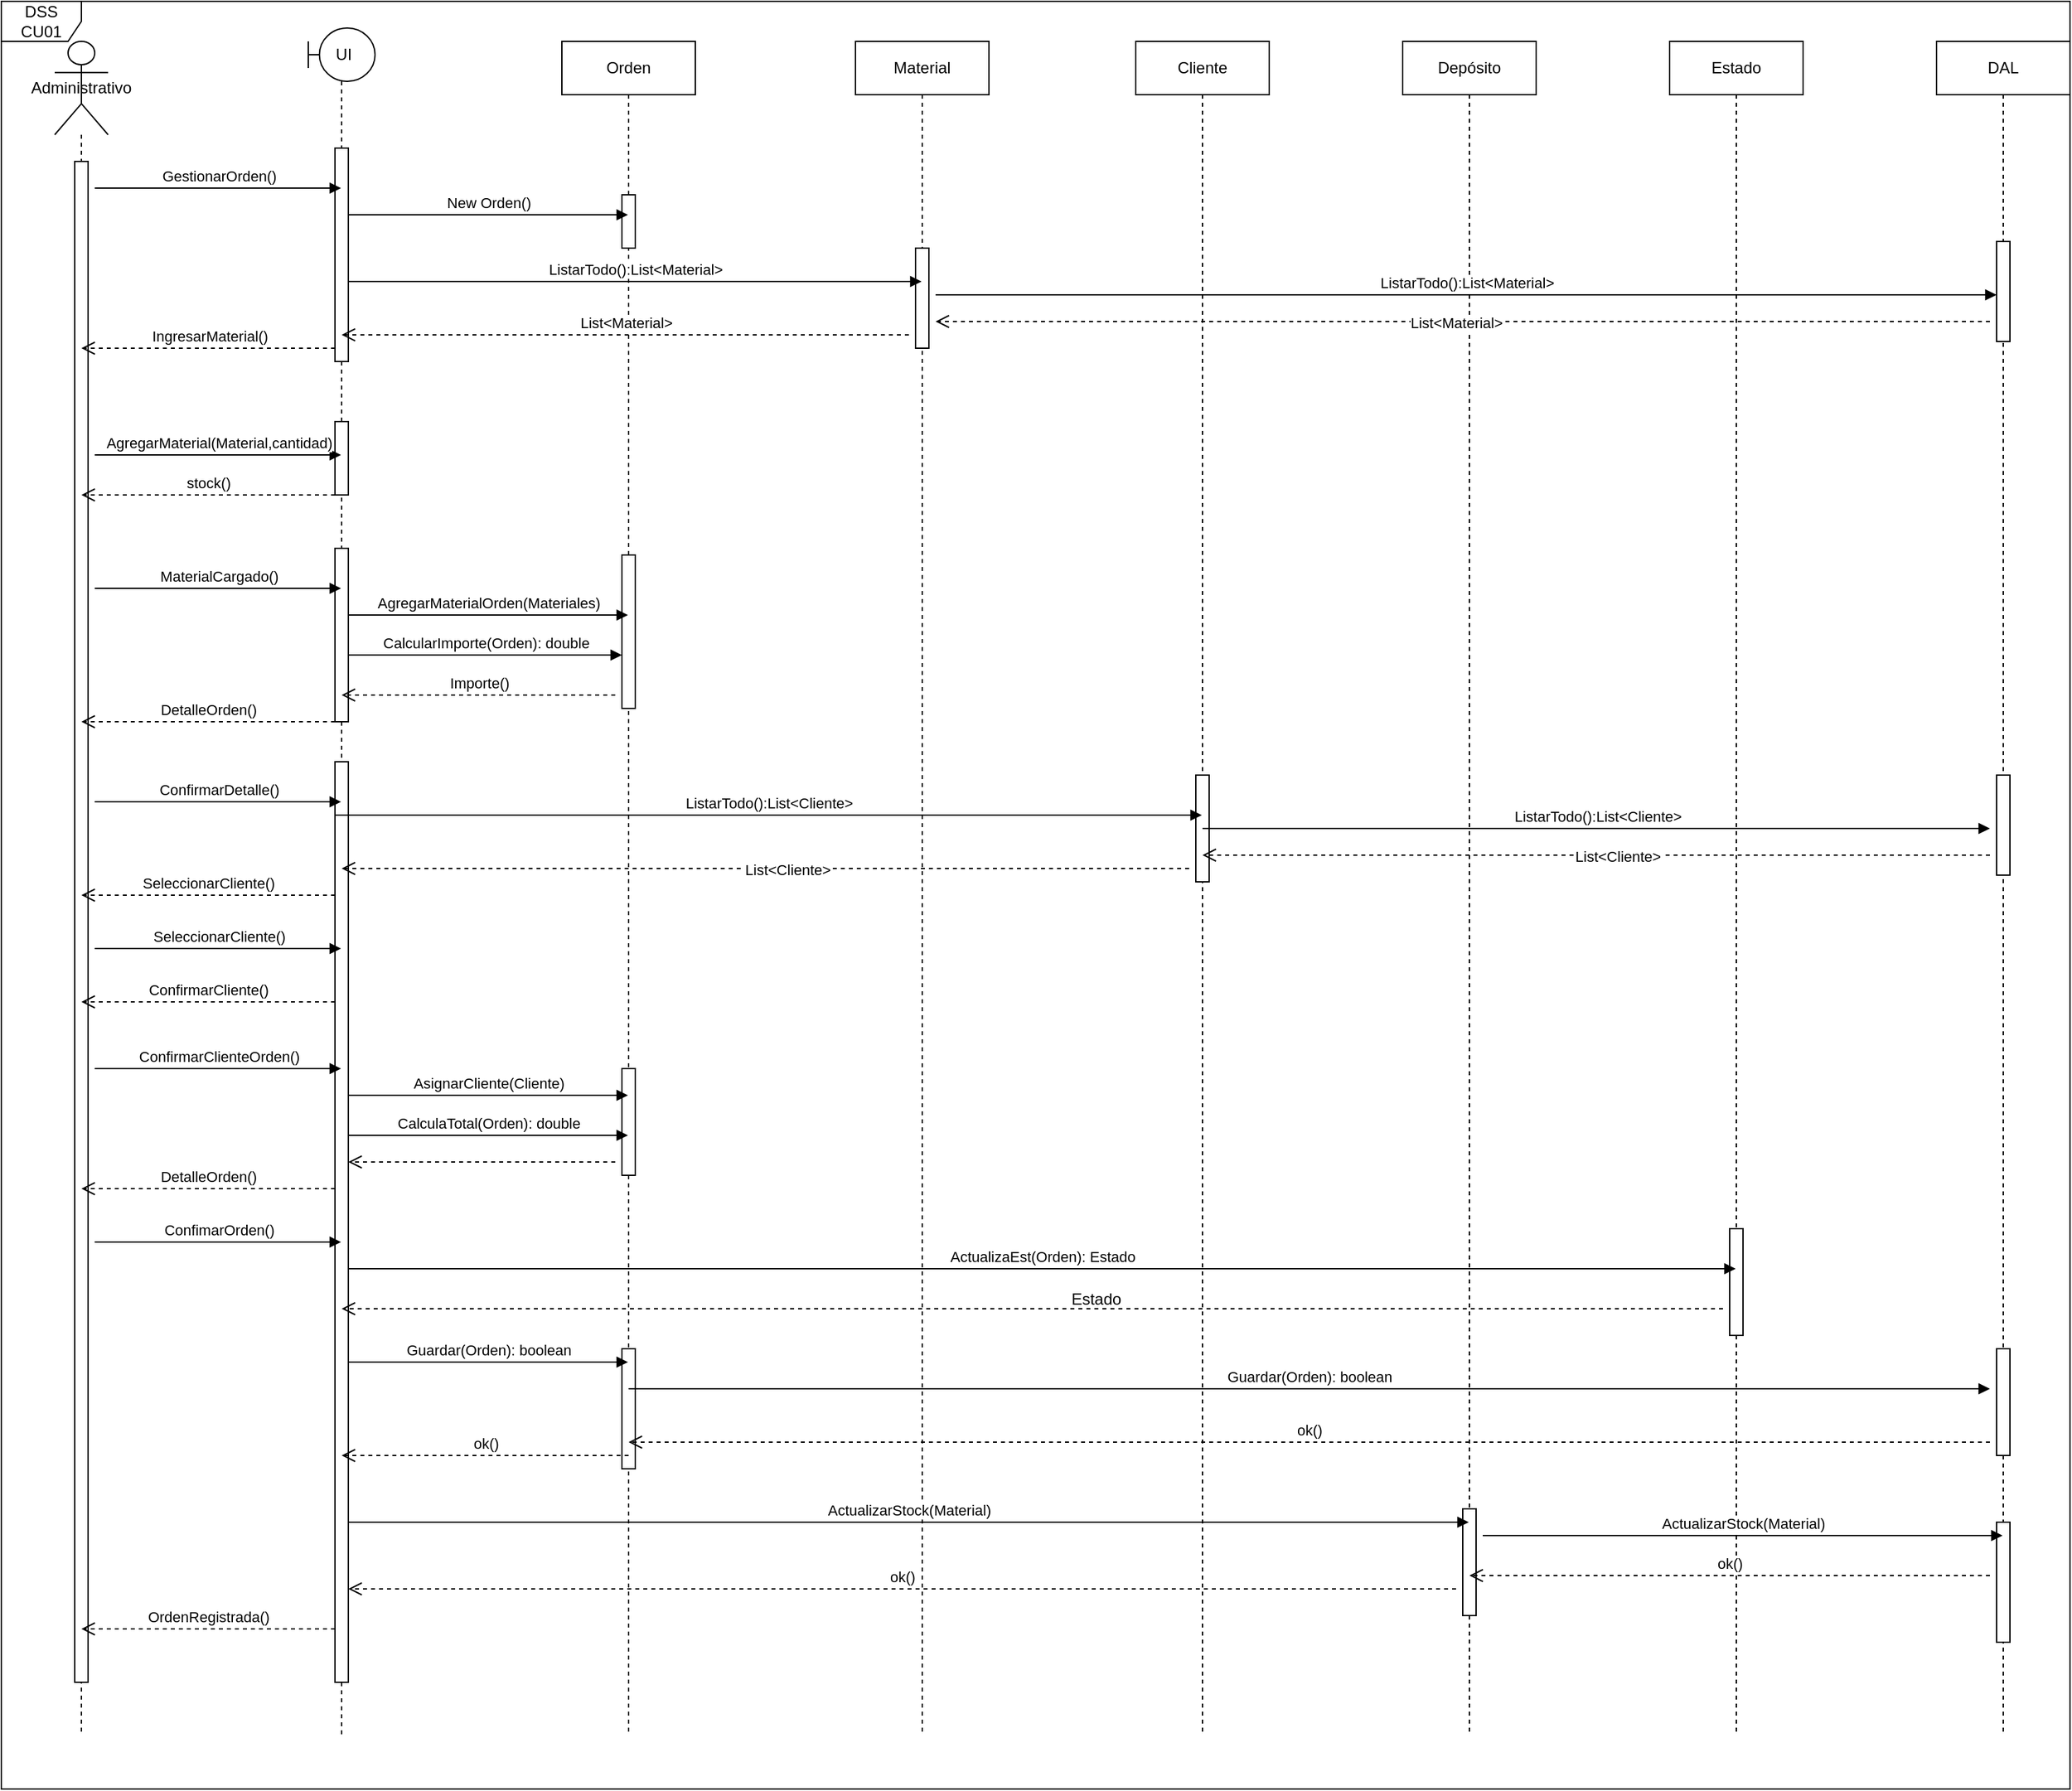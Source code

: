 <mxfile version="24.3.1" type="device">
  <diagram name="Página-1" id="m9ZndN7nmzCK5hT9F_v3">
    <mxGraphModel dx="1036" dy="596" grid="1" gridSize="10" guides="1" tooltips="1" connect="1" arrows="1" fold="1" page="1" pageScale="1" pageWidth="827" pageHeight="1169" math="0" shadow="0">
      <root>
        <mxCell id="0" />
        <mxCell id="1" parent="0" />
        <mxCell id="9VXy--A187to3JnxstHk-1" value="Administrativo" style="shape=umlLifeline;perimeter=lifelinePerimeter;whiteSpace=wrap;html=1;container=1;dropTarget=0;collapsible=0;recursiveResize=0;outlineConnect=0;portConstraint=eastwest;newEdgeStyle={&quot;curved&quot;:0,&quot;rounded&quot;:0};participant=umlActor;size=70;" vertex="1" parent="1">
          <mxGeometry x="90" y="250" width="40" height="1270" as="geometry" />
        </mxCell>
        <mxCell id="9VXy--A187to3JnxstHk-9" value="" style="html=1;points=[[0,0,0,0,5],[0,1,0,0,-5],[1,0,0,0,5],[1,1,0,0,-5]];perimeter=orthogonalPerimeter;outlineConnect=0;targetShapes=umlLifeline;portConstraint=eastwest;newEdgeStyle={&quot;curved&quot;:0,&quot;rounded&quot;:0};" vertex="1" parent="9VXy--A187to3JnxstHk-1">
          <mxGeometry x="15" y="90" width="10" height="1140" as="geometry" />
        </mxCell>
        <mxCell id="9VXy--A187to3JnxstHk-2" value="&amp;nbsp;UI" style="shape=umlLifeline;perimeter=lifelinePerimeter;whiteSpace=wrap;html=1;container=1;dropTarget=0;collapsible=0;recursiveResize=0;outlineConnect=0;portConstraint=eastwest;newEdgeStyle={&quot;curved&quot;:0,&quot;rounded&quot;:0};participant=umlBoundary;" vertex="1" parent="1">
          <mxGeometry x="280" y="240" width="50" height="1280" as="geometry" />
        </mxCell>
        <mxCell id="9VXy--A187to3JnxstHk-10" value="" style="html=1;points=[[0,0,0,0,5],[0,1,0,0,-5],[1,0,0,0,5],[1,1,0,0,-5]];perimeter=orthogonalPerimeter;outlineConnect=0;targetShapes=umlLifeline;portConstraint=eastwest;newEdgeStyle={&quot;curved&quot;:0,&quot;rounded&quot;:0};" vertex="1" parent="9VXy--A187to3JnxstHk-2">
          <mxGeometry x="20" y="90" width="10" height="160" as="geometry" />
        </mxCell>
        <mxCell id="9VXy--A187to3JnxstHk-23" value="" style="html=1;points=[[0,0,0,0,5],[0,1,0,0,-5],[1,0,0,0,5],[1,1,0,0,-5]];perimeter=orthogonalPerimeter;outlineConnect=0;targetShapes=umlLifeline;portConstraint=eastwest;newEdgeStyle={&quot;curved&quot;:0,&quot;rounded&quot;:0};" vertex="1" parent="9VXy--A187to3JnxstHk-2">
          <mxGeometry x="20" y="295" width="10" height="55" as="geometry" />
        </mxCell>
        <mxCell id="9VXy--A187to3JnxstHk-26" value="" style="html=1;points=[[0,0,0,0,5],[0,1,0,0,-5],[1,0,0,0,5],[1,1,0,0,-5]];perimeter=orthogonalPerimeter;outlineConnect=0;targetShapes=umlLifeline;portConstraint=eastwest;newEdgeStyle={&quot;curved&quot;:0,&quot;rounded&quot;:0};" vertex="1" parent="9VXy--A187to3JnxstHk-2">
          <mxGeometry x="20" y="390" width="10" height="130" as="geometry" />
        </mxCell>
        <mxCell id="9VXy--A187to3JnxstHk-33" value="" style="html=1;points=[[0,0,0,0,5],[0,1,0,0,-5],[1,0,0,0,5],[1,1,0,0,-5]];perimeter=orthogonalPerimeter;outlineConnect=0;targetShapes=umlLifeline;portConstraint=eastwest;newEdgeStyle={&quot;curved&quot;:0,&quot;rounded&quot;:0};" vertex="1" parent="9VXy--A187to3JnxstHk-2">
          <mxGeometry x="20" y="550" width="10" height="690" as="geometry" />
        </mxCell>
        <mxCell id="9VXy--A187to3JnxstHk-3" value="Orden" style="shape=umlLifeline;perimeter=lifelinePerimeter;whiteSpace=wrap;html=1;container=1;dropTarget=0;collapsible=0;recursiveResize=0;outlineConnect=0;portConstraint=eastwest;newEdgeStyle={&quot;curved&quot;:0,&quot;rounded&quot;:0};" vertex="1" parent="1">
          <mxGeometry x="470" y="250" width="100" height="1270" as="geometry" />
        </mxCell>
        <mxCell id="9VXy--A187to3JnxstHk-12" value="" style="html=1;points=[[0,0,0,0,5],[0,1,0,0,-5],[1,0,0,0,5],[1,1,0,0,-5]];perimeter=orthogonalPerimeter;outlineConnect=0;targetShapes=umlLifeline;portConstraint=eastwest;newEdgeStyle={&quot;curved&quot;:0,&quot;rounded&quot;:0};" vertex="1" parent="9VXy--A187to3JnxstHk-3">
          <mxGeometry x="45" y="115" width="10" height="40" as="geometry" />
        </mxCell>
        <mxCell id="9VXy--A187to3JnxstHk-28" value="" style="html=1;points=[[0,0,0,0,5],[0,1,0,0,-5],[1,0,0,0,5],[1,1,0,0,-5]];perimeter=orthogonalPerimeter;outlineConnect=0;targetShapes=umlLifeline;portConstraint=eastwest;newEdgeStyle={&quot;curved&quot;:0,&quot;rounded&quot;:0};" vertex="1" parent="9VXy--A187to3JnxstHk-3">
          <mxGeometry x="45" y="385" width="10" height="115" as="geometry" />
        </mxCell>
        <mxCell id="9VXy--A187to3JnxstHk-45" value="" style="html=1;points=[[0,0,0,0,5],[0,1,0,0,-5],[1,0,0,0,5],[1,1,0,0,-5]];perimeter=orthogonalPerimeter;outlineConnect=0;targetShapes=umlLifeline;portConstraint=eastwest;newEdgeStyle={&quot;curved&quot;:0,&quot;rounded&quot;:0};" vertex="1" parent="9VXy--A187to3JnxstHk-3">
          <mxGeometry x="45" y="770" width="10" height="80" as="geometry" />
        </mxCell>
        <mxCell id="9VXy--A187to3JnxstHk-56" value="" style="html=1;points=[[0,0,0,0,5],[0,1,0,0,-5],[1,0,0,0,5],[1,1,0,0,-5]];perimeter=orthogonalPerimeter;outlineConnect=0;targetShapes=umlLifeline;portConstraint=eastwest;newEdgeStyle={&quot;curved&quot;:0,&quot;rounded&quot;:0};" vertex="1" parent="9VXy--A187to3JnxstHk-3">
          <mxGeometry x="45" y="980" width="10" height="90" as="geometry" />
        </mxCell>
        <mxCell id="9VXy--A187to3JnxstHk-4" value="Material" style="shape=umlLifeline;perimeter=lifelinePerimeter;whiteSpace=wrap;html=1;container=1;dropTarget=0;collapsible=0;recursiveResize=0;outlineConnect=0;portConstraint=eastwest;newEdgeStyle={&quot;curved&quot;:0,&quot;rounded&quot;:0};" vertex="1" parent="1">
          <mxGeometry x="690" y="250" width="100" height="1270" as="geometry" />
        </mxCell>
        <mxCell id="9VXy--A187to3JnxstHk-14" value="" style="html=1;points=[[0,0,0,0,5],[0,1,0,0,-5],[1,0,0,0,5],[1,1,0,0,-5]];perimeter=orthogonalPerimeter;outlineConnect=0;targetShapes=umlLifeline;portConstraint=eastwest;newEdgeStyle={&quot;curved&quot;:0,&quot;rounded&quot;:0};" vertex="1" parent="9VXy--A187to3JnxstHk-4">
          <mxGeometry x="45" y="155" width="10" height="75" as="geometry" />
        </mxCell>
        <mxCell id="9VXy--A187to3JnxstHk-5" value="Cliente&lt;span style=&quot;color: rgba(0, 0, 0, 0); font-family: monospace; font-size: 0px; text-align: start; text-wrap: nowrap;&quot;&gt;%3CmxGraphModel%3E%3Croot%3E%3CmxCell%20id%3D%220%22%2F%3E%3CmxCell%20id%3D%221%22%20parent%3D%220%22%2F%3E%3CmxCell%20id%3D%222%22%20value%3D%22Material%22%20style%3D%22shape%3DumlLifeline%3Bperimeter%3DlifelinePerimeter%3BwhiteSpace%3Dwrap%3Bhtml%3D1%3Bcontainer%3D1%3BdropTarget%3D0%3Bcollapsible%3D0%3BrecursiveResize%3D0%3BoutlineConnect%3D0%3BportConstraint%3Deastwest%3BnewEdgeStyle%3D%7B%26quot%3Bcurved%26quot%3B%3A0%2C%26quot%3Brounded%26quot%3B%3A0%7D%3B%22%20vertex%3D%221%22%20parent%3D%221%22%3E%3CmxGeometry%20x%3D%22710%22%20y%3D%22250%22%20width%3D%22100%22%20height%3D%22850%22%20as%3D%22geometry%22%2F%3E%3C%2FmxCell%3E%3C%2Froot%3E%3C%2FmxGraphModel%3E&lt;/span&gt;" style="shape=umlLifeline;perimeter=lifelinePerimeter;whiteSpace=wrap;html=1;container=1;dropTarget=0;collapsible=0;recursiveResize=0;outlineConnect=0;portConstraint=eastwest;newEdgeStyle={&quot;curved&quot;:0,&quot;rounded&quot;:0};" vertex="1" parent="1">
          <mxGeometry x="900" y="250" width="100" height="1270" as="geometry" />
        </mxCell>
        <mxCell id="9VXy--A187to3JnxstHk-35" value="" style="html=1;points=[[0,0,0,0,5],[0,1,0,0,-5],[1,0,0,0,5],[1,1,0,0,-5]];perimeter=orthogonalPerimeter;outlineConnect=0;targetShapes=umlLifeline;portConstraint=eastwest;newEdgeStyle={&quot;curved&quot;:0,&quot;rounded&quot;:0};" vertex="1" parent="9VXy--A187to3JnxstHk-5">
          <mxGeometry x="45" y="550" width="10" height="80" as="geometry" />
        </mxCell>
        <mxCell id="9VXy--A187to3JnxstHk-6" value="Depósito" style="shape=umlLifeline;perimeter=lifelinePerimeter;whiteSpace=wrap;html=1;container=1;dropTarget=0;collapsible=0;recursiveResize=0;outlineConnect=0;portConstraint=eastwest;newEdgeStyle={&quot;curved&quot;:0,&quot;rounded&quot;:0};" vertex="1" parent="1">
          <mxGeometry x="1100" y="250" width="100" height="1270" as="geometry" />
        </mxCell>
        <mxCell id="9VXy--A187to3JnxstHk-61" value="" style="html=1;points=[[0,0,0,0,5],[0,1,0,0,-5],[1,0,0,0,5],[1,1,0,0,-5]];perimeter=orthogonalPerimeter;outlineConnect=0;targetShapes=umlLifeline;portConstraint=eastwest;newEdgeStyle={&quot;curved&quot;:0,&quot;rounded&quot;:0};" vertex="1" parent="9VXy--A187to3JnxstHk-6">
          <mxGeometry x="45" y="1100" width="10" height="80" as="geometry" />
        </mxCell>
        <mxCell id="9VXy--A187to3JnxstHk-7" value="Estado" style="shape=umlLifeline;perimeter=lifelinePerimeter;whiteSpace=wrap;html=1;container=1;dropTarget=0;collapsible=0;recursiveResize=0;outlineConnect=0;portConstraint=eastwest;newEdgeStyle={&quot;curved&quot;:0,&quot;rounded&quot;:0};" vertex="1" parent="1">
          <mxGeometry x="1300" y="250" width="100" height="1270" as="geometry" />
        </mxCell>
        <mxCell id="9VXy--A187to3JnxstHk-52" value="" style="html=1;points=[[0,0,0,0,5],[0,1,0,0,-5],[1,0,0,0,5],[1,1,0,0,-5]];perimeter=orthogonalPerimeter;outlineConnect=0;targetShapes=umlLifeline;portConstraint=eastwest;newEdgeStyle={&quot;curved&quot;:0,&quot;rounded&quot;:0};" vertex="1" parent="9VXy--A187to3JnxstHk-7">
          <mxGeometry x="45" y="890" width="10" height="80" as="geometry" />
        </mxCell>
        <mxCell id="9VXy--A187to3JnxstHk-8" value="DAL" style="shape=umlLifeline;perimeter=lifelinePerimeter;whiteSpace=wrap;html=1;container=1;dropTarget=0;collapsible=0;recursiveResize=0;outlineConnect=0;portConstraint=eastwest;newEdgeStyle={&quot;curved&quot;:0,&quot;rounded&quot;:0};" vertex="1" parent="1">
          <mxGeometry x="1500" y="250" width="100" height="1270" as="geometry" />
        </mxCell>
        <mxCell id="9VXy--A187to3JnxstHk-16" value="" style="html=1;points=[[0,0,0,0,5],[0,1,0,0,-5],[1,0,0,0,5],[1,1,0,0,-5]];perimeter=orthogonalPerimeter;outlineConnect=0;targetShapes=umlLifeline;portConstraint=eastwest;newEdgeStyle={&quot;curved&quot;:0,&quot;rounded&quot;:0};" vertex="1" parent="9VXy--A187to3JnxstHk-8">
          <mxGeometry x="45" y="150" width="10" height="75" as="geometry" />
        </mxCell>
        <mxCell id="9VXy--A187to3JnxstHk-37" value="" style="html=1;points=[[0,0,0,0,5],[0,1,0,0,-5],[1,0,0,0,5],[1,1,0,0,-5]];perimeter=orthogonalPerimeter;outlineConnect=0;targetShapes=umlLifeline;portConstraint=eastwest;newEdgeStyle={&quot;curved&quot;:0,&quot;rounded&quot;:0};" vertex="1" parent="9VXy--A187to3JnxstHk-8">
          <mxGeometry x="45" y="550" width="10" height="75" as="geometry" />
        </mxCell>
        <mxCell id="9VXy--A187to3JnxstHk-57" value="" style="html=1;points=[[0,0,0,0,5],[0,1,0,0,-5],[1,0,0,0,5],[1,1,0,0,-5]];perimeter=orthogonalPerimeter;outlineConnect=0;targetShapes=umlLifeline;portConstraint=eastwest;newEdgeStyle={&quot;curved&quot;:0,&quot;rounded&quot;:0};" vertex="1" parent="9VXy--A187to3JnxstHk-8">
          <mxGeometry x="45" y="980" width="10" height="80" as="geometry" />
        </mxCell>
        <mxCell id="9VXy--A187to3JnxstHk-63" value="" style="html=1;points=[[0,0,0,0,5],[0,1,0,0,-5],[1,0,0,0,5],[1,1,0,0,-5]];perimeter=orthogonalPerimeter;outlineConnect=0;targetShapes=umlLifeline;portConstraint=eastwest;newEdgeStyle={&quot;curved&quot;:0,&quot;rounded&quot;:0};" vertex="1" parent="9VXy--A187to3JnxstHk-8">
          <mxGeometry x="45" y="1110" width="10" height="90" as="geometry" />
        </mxCell>
        <mxCell id="9VXy--A187to3JnxstHk-11" value="GestionarOrden()" style="html=1;verticalAlign=bottom;endArrow=block;curved=0;rounded=0;" edge="1" parent="1" target="9VXy--A187to3JnxstHk-2">
          <mxGeometry width="80" relative="1" as="geometry">
            <mxPoint x="120" y="360" as="sourcePoint" />
            <mxPoint x="200" y="360" as="targetPoint" />
          </mxGeometry>
        </mxCell>
        <mxCell id="9VXy--A187to3JnxstHk-13" value="New Orden()" style="html=1;verticalAlign=bottom;endArrow=block;curved=0;rounded=0;" edge="1" parent="1" target="9VXy--A187to3JnxstHk-3">
          <mxGeometry width="80" relative="1" as="geometry">
            <mxPoint x="310" y="380" as="sourcePoint" />
            <mxPoint x="390" y="380" as="targetPoint" />
          </mxGeometry>
        </mxCell>
        <mxCell id="9VXy--A187to3JnxstHk-15" value="ListarTodo():List&amp;lt;Material&amp;gt;" style="html=1;verticalAlign=bottom;endArrow=block;curved=0;rounded=0;" edge="1" parent="1" target="9VXy--A187to3JnxstHk-4">
          <mxGeometry x="0.001" width="80" relative="1" as="geometry">
            <mxPoint x="310" y="430" as="sourcePoint" />
            <mxPoint x="390" y="430" as="targetPoint" />
            <mxPoint as="offset" />
          </mxGeometry>
        </mxCell>
        <mxCell id="9VXy--A187to3JnxstHk-17" value="ListarTodo():List&amp;lt;Material&amp;gt;" style="html=1;verticalAlign=bottom;endArrow=block;curved=0;rounded=0;" edge="1" parent="1" target="9VXy--A187to3JnxstHk-16">
          <mxGeometry width="80" relative="1" as="geometry">
            <mxPoint x="750" y="440" as="sourcePoint" />
            <mxPoint x="1170" y="440" as="targetPoint" />
          </mxGeometry>
        </mxCell>
        <mxCell id="9VXy--A187to3JnxstHk-20" value="List&amp;lt;Material&amp;gt;" style="html=1;verticalAlign=bottom;endArrow=open;dashed=1;endSize=8;curved=0;rounded=0;" edge="1" parent="1">
          <mxGeometry x="0.013" y="10" relative="1" as="geometry">
            <mxPoint x="1540" y="460" as="sourcePoint" />
            <mxPoint x="750" y="460" as="targetPoint" />
            <mxPoint as="offset" />
          </mxGeometry>
        </mxCell>
        <mxCell id="9VXy--A187to3JnxstHk-21" value="List&amp;lt;Material&amp;gt;" style="html=1;verticalAlign=bottom;endArrow=open;dashed=1;endSize=8;curved=0;rounded=0;" edge="1" parent="1" target="9VXy--A187to3JnxstHk-2">
          <mxGeometry relative="1" as="geometry">
            <mxPoint x="730" y="470" as="sourcePoint" />
            <mxPoint x="650" y="470" as="targetPoint" />
          </mxGeometry>
        </mxCell>
        <mxCell id="9VXy--A187to3JnxstHk-22" value="IngresarMaterial()" style="html=1;verticalAlign=bottom;endArrow=open;dashed=1;endSize=8;curved=0;rounded=0;" edge="1" parent="1" target="9VXy--A187to3JnxstHk-1">
          <mxGeometry x="-0.003" relative="1" as="geometry">
            <mxPoint x="300" y="480" as="sourcePoint" />
            <mxPoint x="220" y="480" as="targetPoint" />
            <mxPoint as="offset" />
          </mxGeometry>
        </mxCell>
        <mxCell id="9VXy--A187to3JnxstHk-24" value="AgregarMaterial(Material,cantidad)" style="html=1;verticalAlign=bottom;endArrow=block;curved=0;rounded=0;" edge="1" parent="1" target="9VXy--A187to3JnxstHk-2">
          <mxGeometry width="80" relative="1" as="geometry">
            <mxPoint x="120" y="560" as="sourcePoint" />
            <mxPoint x="200" y="560" as="targetPoint" />
          </mxGeometry>
        </mxCell>
        <mxCell id="9VXy--A187to3JnxstHk-25" value="stock()" style="html=1;verticalAlign=bottom;endArrow=open;dashed=1;endSize=8;curved=0;rounded=0;" edge="1" parent="1" target="9VXy--A187to3JnxstHk-1">
          <mxGeometry relative="1" as="geometry">
            <mxPoint x="300" y="590" as="sourcePoint" />
            <mxPoint x="220" y="590" as="targetPoint" />
          </mxGeometry>
        </mxCell>
        <mxCell id="9VXy--A187to3JnxstHk-27" value="MaterialCargado()" style="html=1;verticalAlign=bottom;endArrow=block;curved=0;rounded=0;" edge="1" parent="1" target="9VXy--A187to3JnxstHk-2">
          <mxGeometry width="80" relative="1" as="geometry">
            <mxPoint x="120" y="660" as="sourcePoint" />
            <mxPoint x="200" y="660" as="targetPoint" />
          </mxGeometry>
        </mxCell>
        <mxCell id="9VXy--A187to3JnxstHk-29" value="AgregarMaterialOrden(Materiales)" style="html=1;verticalAlign=bottom;endArrow=block;curved=0;rounded=0;" edge="1" parent="1" target="9VXy--A187to3JnxstHk-3">
          <mxGeometry width="80" relative="1" as="geometry">
            <mxPoint x="310" y="680" as="sourcePoint" />
            <mxPoint x="390" y="680" as="targetPoint" />
          </mxGeometry>
        </mxCell>
        <mxCell id="9VXy--A187to3JnxstHk-30" value="CalcularImporte(Orden): double" style="html=1;verticalAlign=bottom;endArrow=block;curved=0;rounded=0;" edge="1" parent="1" target="9VXy--A187to3JnxstHk-28">
          <mxGeometry width="80" relative="1" as="geometry">
            <mxPoint x="310" y="710" as="sourcePoint" />
            <mxPoint x="390" y="710" as="targetPoint" />
          </mxGeometry>
        </mxCell>
        <mxCell id="9VXy--A187to3JnxstHk-31" value="Importe()" style="html=1;verticalAlign=bottom;endArrow=open;dashed=1;endSize=8;curved=0;rounded=0;" edge="1" parent="1" target="9VXy--A187to3JnxstHk-2">
          <mxGeometry relative="1" as="geometry">
            <mxPoint x="510" y="740" as="sourcePoint" />
            <mxPoint x="430" y="740" as="targetPoint" />
          </mxGeometry>
        </mxCell>
        <mxCell id="9VXy--A187to3JnxstHk-32" value="DetalleOrden()" style="html=1;verticalAlign=bottom;endArrow=open;dashed=1;endSize=8;curved=0;rounded=0;" edge="1" parent="1" target="9VXy--A187to3JnxstHk-1">
          <mxGeometry relative="1" as="geometry">
            <mxPoint x="300" y="760" as="sourcePoint" />
            <mxPoint x="220" y="760" as="targetPoint" />
          </mxGeometry>
        </mxCell>
        <mxCell id="9VXy--A187to3JnxstHk-34" value="ConfirmarDetalle()" style="html=1;verticalAlign=bottom;endArrow=block;curved=0;rounded=0;" edge="1" parent="1" target="9VXy--A187to3JnxstHk-2">
          <mxGeometry width="80" relative="1" as="geometry">
            <mxPoint x="120" y="820" as="sourcePoint" />
            <mxPoint x="200" y="820" as="targetPoint" />
          </mxGeometry>
        </mxCell>
        <mxCell id="9VXy--A187to3JnxstHk-36" value="ListarTodo():List&amp;lt;Cliente&amp;gt;" style="html=1;verticalAlign=bottom;endArrow=block;curved=0;rounded=0;" edge="1" parent="1" target="9VXy--A187to3JnxstHk-5">
          <mxGeometry x="0.001" width="80" relative="1" as="geometry">
            <mxPoint x="300" y="830" as="sourcePoint" />
            <mxPoint x="380" y="830" as="targetPoint" />
            <mxPoint as="offset" />
          </mxGeometry>
        </mxCell>
        <mxCell id="9VXy--A187to3JnxstHk-38" value="ListarTodo():List&amp;lt;Cliente&amp;gt;" style="html=1;verticalAlign=bottom;endArrow=block;curved=0;rounded=0;" edge="1" parent="1">
          <mxGeometry x="0.001" width="80" relative="1" as="geometry">
            <mxPoint x="950" y="840" as="sourcePoint" />
            <mxPoint x="1540" y="840" as="targetPoint" />
            <mxPoint as="offset" />
          </mxGeometry>
        </mxCell>
        <mxCell id="9VXy--A187to3JnxstHk-39" value="List&amp;lt;Cliente&amp;gt;" style="html=1;verticalAlign=bottom;endArrow=open;dashed=1;endSize=8;curved=0;rounded=0;" edge="1" parent="1" target="9VXy--A187to3JnxstHk-5">
          <mxGeometry x="-0.052" y="10" relative="1" as="geometry">
            <mxPoint x="1540" y="860" as="sourcePoint" />
            <mxPoint x="1460" y="860" as="targetPoint" />
            <mxPoint as="offset" />
          </mxGeometry>
        </mxCell>
        <mxCell id="9VXy--A187to3JnxstHk-40" value="List&amp;lt;Cliente&amp;gt;" style="html=1;verticalAlign=bottom;endArrow=open;dashed=1;endSize=8;curved=0;rounded=0;" edge="1" parent="1" target="9VXy--A187to3JnxstHk-2">
          <mxGeometry x="-0.052" y="10" relative="1" as="geometry">
            <mxPoint x="940" y="870" as="sourcePoint" />
            <mxPoint x="350" y="870" as="targetPoint" />
            <mxPoint as="offset" />
          </mxGeometry>
        </mxCell>
        <mxCell id="9VXy--A187to3JnxstHk-41" value="SeleccionarCliente()" style="html=1;verticalAlign=bottom;endArrow=open;dashed=1;endSize=8;curved=0;rounded=0;" edge="1" parent="1" target="9VXy--A187to3JnxstHk-1">
          <mxGeometry relative="1" as="geometry">
            <mxPoint x="300" y="890" as="sourcePoint" />
            <mxPoint x="220" y="890" as="targetPoint" />
          </mxGeometry>
        </mxCell>
        <mxCell id="9VXy--A187to3JnxstHk-42" value="SeleccionarCliente()" style="html=1;verticalAlign=bottom;endArrow=block;curved=0;rounded=0;" edge="1" parent="1" target="9VXy--A187to3JnxstHk-2">
          <mxGeometry width="80" relative="1" as="geometry">
            <mxPoint x="120" y="930" as="sourcePoint" />
            <mxPoint x="200" y="930" as="targetPoint" />
          </mxGeometry>
        </mxCell>
        <mxCell id="9VXy--A187to3JnxstHk-43" value="ConfirmarCliente()" style="html=1;verticalAlign=bottom;endArrow=open;dashed=1;endSize=8;curved=0;rounded=0;" edge="1" parent="1">
          <mxGeometry relative="1" as="geometry">
            <mxPoint x="300" y="970" as="sourcePoint" />
            <mxPoint x="110" y="970" as="targetPoint" />
          </mxGeometry>
        </mxCell>
        <mxCell id="9VXy--A187to3JnxstHk-44" value="ConfirmarClienteOrden()" style="html=1;verticalAlign=bottom;endArrow=block;curved=0;rounded=0;" edge="1" parent="1" target="9VXy--A187to3JnxstHk-2">
          <mxGeometry width="80" relative="1" as="geometry">
            <mxPoint x="120" y="1020" as="sourcePoint" />
            <mxPoint x="200" y="1020" as="targetPoint" />
          </mxGeometry>
        </mxCell>
        <mxCell id="9VXy--A187to3JnxstHk-46" value="AsignarCliente(Cliente)" style="html=1;verticalAlign=bottom;endArrow=block;curved=0;rounded=0;" edge="1" parent="1" target="9VXy--A187to3JnxstHk-3">
          <mxGeometry width="80" relative="1" as="geometry">
            <mxPoint x="310" y="1040" as="sourcePoint" />
            <mxPoint x="390" y="1040" as="targetPoint" />
          </mxGeometry>
        </mxCell>
        <mxCell id="9VXy--A187to3JnxstHk-47" value="CalculaTotal(Orden): double" style="html=1;verticalAlign=bottom;endArrow=block;curved=0;rounded=0;" edge="1" parent="1" target="9VXy--A187to3JnxstHk-3">
          <mxGeometry x="0.002" width="80" relative="1" as="geometry">
            <mxPoint x="310" y="1070" as="sourcePoint" />
            <mxPoint x="390" y="1070" as="targetPoint" />
            <mxPoint as="offset" />
          </mxGeometry>
        </mxCell>
        <mxCell id="9VXy--A187to3JnxstHk-48" value="" style="html=1;verticalAlign=bottom;endArrow=open;dashed=1;endSize=8;curved=0;rounded=0;" edge="1" parent="1" target="9VXy--A187to3JnxstHk-33">
          <mxGeometry relative="1" as="geometry">
            <mxPoint x="510" y="1090" as="sourcePoint" />
            <mxPoint x="430" y="1090" as="targetPoint" />
          </mxGeometry>
        </mxCell>
        <mxCell id="9VXy--A187to3JnxstHk-49" value="DetalleOrden()" style="html=1;verticalAlign=bottom;endArrow=open;dashed=1;endSize=8;curved=0;rounded=0;" edge="1" parent="1" target="9VXy--A187to3JnxstHk-1">
          <mxGeometry relative="1" as="geometry">
            <mxPoint x="300" y="1110" as="sourcePoint" />
            <mxPoint x="220" y="1110" as="targetPoint" />
          </mxGeometry>
        </mxCell>
        <mxCell id="9VXy--A187to3JnxstHk-50" value="ConfimarOrden()" style="html=1;verticalAlign=bottom;endArrow=block;curved=0;rounded=0;" edge="1" parent="1" target="9VXy--A187to3JnxstHk-2">
          <mxGeometry width="80" relative="1" as="geometry">
            <mxPoint x="120" y="1150" as="sourcePoint" />
            <mxPoint x="200" y="1150" as="targetPoint" />
          </mxGeometry>
        </mxCell>
        <mxCell id="9VXy--A187to3JnxstHk-51" value="ActualizaEst(Orden): Estado" style="html=1;verticalAlign=bottom;endArrow=block;curved=0;rounded=0;" edge="1" parent="1" target="9VXy--A187to3JnxstHk-7">
          <mxGeometry width="80" relative="1" as="geometry">
            <mxPoint x="310" y="1170" as="sourcePoint" />
            <mxPoint x="390" y="1170" as="targetPoint" />
          </mxGeometry>
        </mxCell>
        <mxCell id="9VXy--A187to3JnxstHk-53" value="" style="html=1;verticalAlign=bottom;endArrow=open;dashed=1;endSize=8;curved=0;rounded=0;" edge="1" parent="1" target="9VXy--A187to3JnxstHk-2">
          <mxGeometry relative="1" as="geometry">
            <mxPoint x="1340" y="1200" as="sourcePoint" />
            <mxPoint x="340" y="1200" as="targetPoint" />
          </mxGeometry>
        </mxCell>
        <mxCell id="9VXy--A187to3JnxstHk-54" value="Estado" style="text;html=1;align=center;verticalAlign=middle;resizable=0;points=[];autosize=1;strokeColor=none;fillColor=none;" vertex="1" parent="1">
          <mxGeometry x="840" y="1178" width="60" height="30" as="geometry" />
        </mxCell>
        <mxCell id="9VXy--A187to3JnxstHk-55" value="Guardar(Orden): boolean" style="html=1;verticalAlign=bottom;endArrow=block;curved=0;rounded=0;" edge="1" parent="1" target="9VXy--A187to3JnxstHk-3">
          <mxGeometry width="80" relative="1" as="geometry">
            <mxPoint x="310" y="1240" as="sourcePoint" />
            <mxPoint x="490" y="1240" as="targetPoint" />
          </mxGeometry>
        </mxCell>
        <mxCell id="9VXy--A187to3JnxstHk-58" value="Guardar(Orden): boolean" style="html=1;verticalAlign=bottom;endArrow=block;curved=0;rounded=0;" edge="1" parent="1">
          <mxGeometry width="80" relative="1" as="geometry">
            <mxPoint x="520" y="1260" as="sourcePoint" />
            <mxPoint x="1540" y="1260" as="targetPoint" />
          </mxGeometry>
        </mxCell>
        <mxCell id="9VXy--A187to3JnxstHk-59" value="ok()" style="html=1;verticalAlign=bottom;endArrow=open;dashed=1;endSize=8;curved=0;rounded=0;" edge="1" parent="1" target="9VXy--A187to3JnxstHk-3">
          <mxGeometry relative="1" as="geometry">
            <mxPoint x="1540" y="1300" as="sourcePoint" />
            <mxPoint x="1460" y="1300" as="targetPoint" />
          </mxGeometry>
        </mxCell>
        <mxCell id="9VXy--A187to3JnxstHk-60" value="ok()" style="html=1;verticalAlign=bottom;endArrow=open;dashed=1;endSize=8;curved=0;rounded=0;" edge="1" parent="1" target="9VXy--A187to3JnxstHk-2">
          <mxGeometry relative="1" as="geometry">
            <mxPoint x="520" y="1310" as="sourcePoint" />
            <mxPoint x="440" y="1310" as="targetPoint" />
          </mxGeometry>
        </mxCell>
        <mxCell id="9VXy--A187to3JnxstHk-62" value="ActualizarStock(Material)" style="html=1;verticalAlign=bottom;endArrow=block;curved=0;rounded=0;" edge="1" parent="1" target="9VXy--A187to3JnxstHk-6">
          <mxGeometry x="0.001" width="80" relative="1" as="geometry">
            <mxPoint x="310" y="1360" as="sourcePoint" />
            <mxPoint x="1069.5" y="1360" as="targetPoint" />
            <mxPoint as="offset" />
          </mxGeometry>
        </mxCell>
        <mxCell id="9VXy--A187to3JnxstHk-64" value="ActualizarStock(Material)" style="html=1;verticalAlign=bottom;endArrow=block;curved=0;rounded=0;" edge="1" parent="1" target="9VXy--A187to3JnxstHk-8">
          <mxGeometry x="0.001" width="80" relative="1" as="geometry">
            <mxPoint x="1160" y="1370" as="sourcePoint" />
            <mxPoint x="1240" y="1370" as="targetPoint" />
            <mxPoint as="offset" />
          </mxGeometry>
        </mxCell>
        <mxCell id="9VXy--A187to3JnxstHk-65" value="ok()" style="html=1;verticalAlign=bottom;endArrow=open;dashed=1;endSize=8;curved=0;rounded=0;" edge="1" parent="1" target="9VXy--A187to3JnxstHk-6">
          <mxGeometry relative="1" as="geometry">
            <mxPoint x="1540" y="1400" as="sourcePoint" />
            <mxPoint x="1460" y="1400" as="targetPoint" />
          </mxGeometry>
        </mxCell>
        <mxCell id="9VXy--A187to3JnxstHk-66" value="ok()" style="html=1;verticalAlign=bottom;endArrow=open;dashed=1;endSize=8;curved=0;rounded=0;" edge="1" parent="1" target="9VXy--A187to3JnxstHk-33">
          <mxGeometry relative="1" as="geometry">
            <mxPoint x="1140" y="1410" as="sourcePoint" />
            <mxPoint x="1060" y="1410" as="targetPoint" />
          </mxGeometry>
        </mxCell>
        <mxCell id="9VXy--A187to3JnxstHk-67" value="OrdenRegistrada()" style="html=1;verticalAlign=bottom;endArrow=open;dashed=1;endSize=8;curved=0;rounded=0;" edge="1" parent="1" target="9VXy--A187to3JnxstHk-1">
          <mxGeometry relative="1" as="geometry">
            <mxPoint x="300" y="1440" as="sourcePoint" />
            <mxPoint x="220" y="1440" as="targetPoint" />
          </mxGeometry>
        </mxCell>
        <mxCell id="9VXy--A187to3JnxstHk-68" value="DSS CU01" style="shape=umlFrame;whiteSpace=wrap;html=1;pointerEvents=0;" vertex="1" parent="1">
          <mxGeometry x="50" y="220" width="1550" height="1340" as="geometry" />
        </mxCell>
      </root>
    </mxGraphModel>
  </diagram>
</mxfile>
